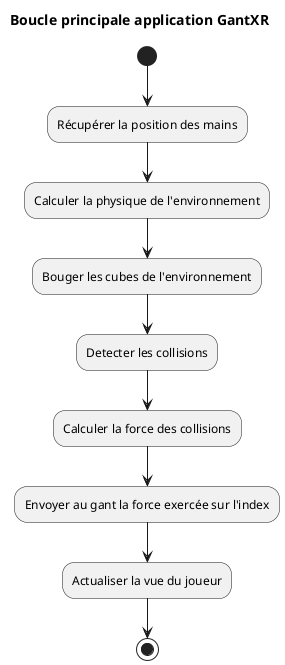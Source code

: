@startuml main loop
title Boucle principale application GantXR

(*) --> "Récupérer la position des mains"
--> "Calculer la physique de l'environnement"
--> "Bouger les cubes de l'environnement"
--> "Detecter les collisions"
--> "Calculer la force des collisions"
--> "Envoyer au gant la force exercée sur l'index"
--> "Actualiser la vue du joueur"
--> (*)

@enduml